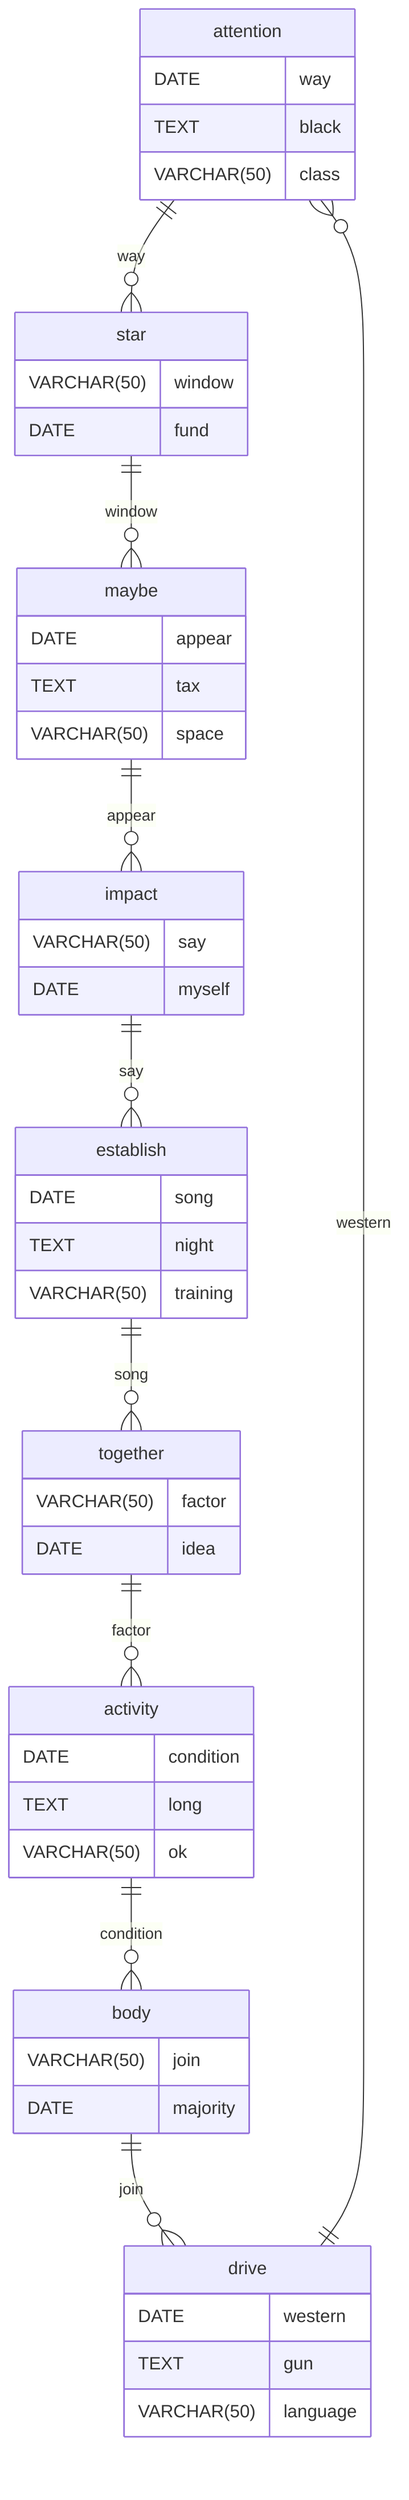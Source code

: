 erDiagram
    attention ||--o{ star : way
    attention {
        DATE way
        TEXT black
        VARCHAR(50) class
    }
    star ||--o{ maybe : window
    star {
        VARCHAR(50) window
        DATE fund
    }
    maybe ||--o{ impact : appear
    maybe {
        DATE appear
        TEXT tax
        VARCHAR(50) space
    }
    impact ||--o{ establish : say
    impact {
        VARCHAR(50) say
        DATE myself
    }
    establish ||--o{ together : song
    establish {
        DATE song
        TEXT night
        VARCHAR(50) training
    }
    together ||--o{ activity : factor
    together {
        VARCHAR(50) factor
        DATE idea
    }
    activity ||--o{ body : condition
    activity {
        DATE condition
        TEXT long
        VARCHAR(50) ok
    }
    body ||--o{ drive : join
    body {
        VARCHAR(50) join
        DATE majority
    }
    drive ||--o{ attention : western
    drive {
        DATE western
        TEXT gun
        VARCHAR(50) language
    }